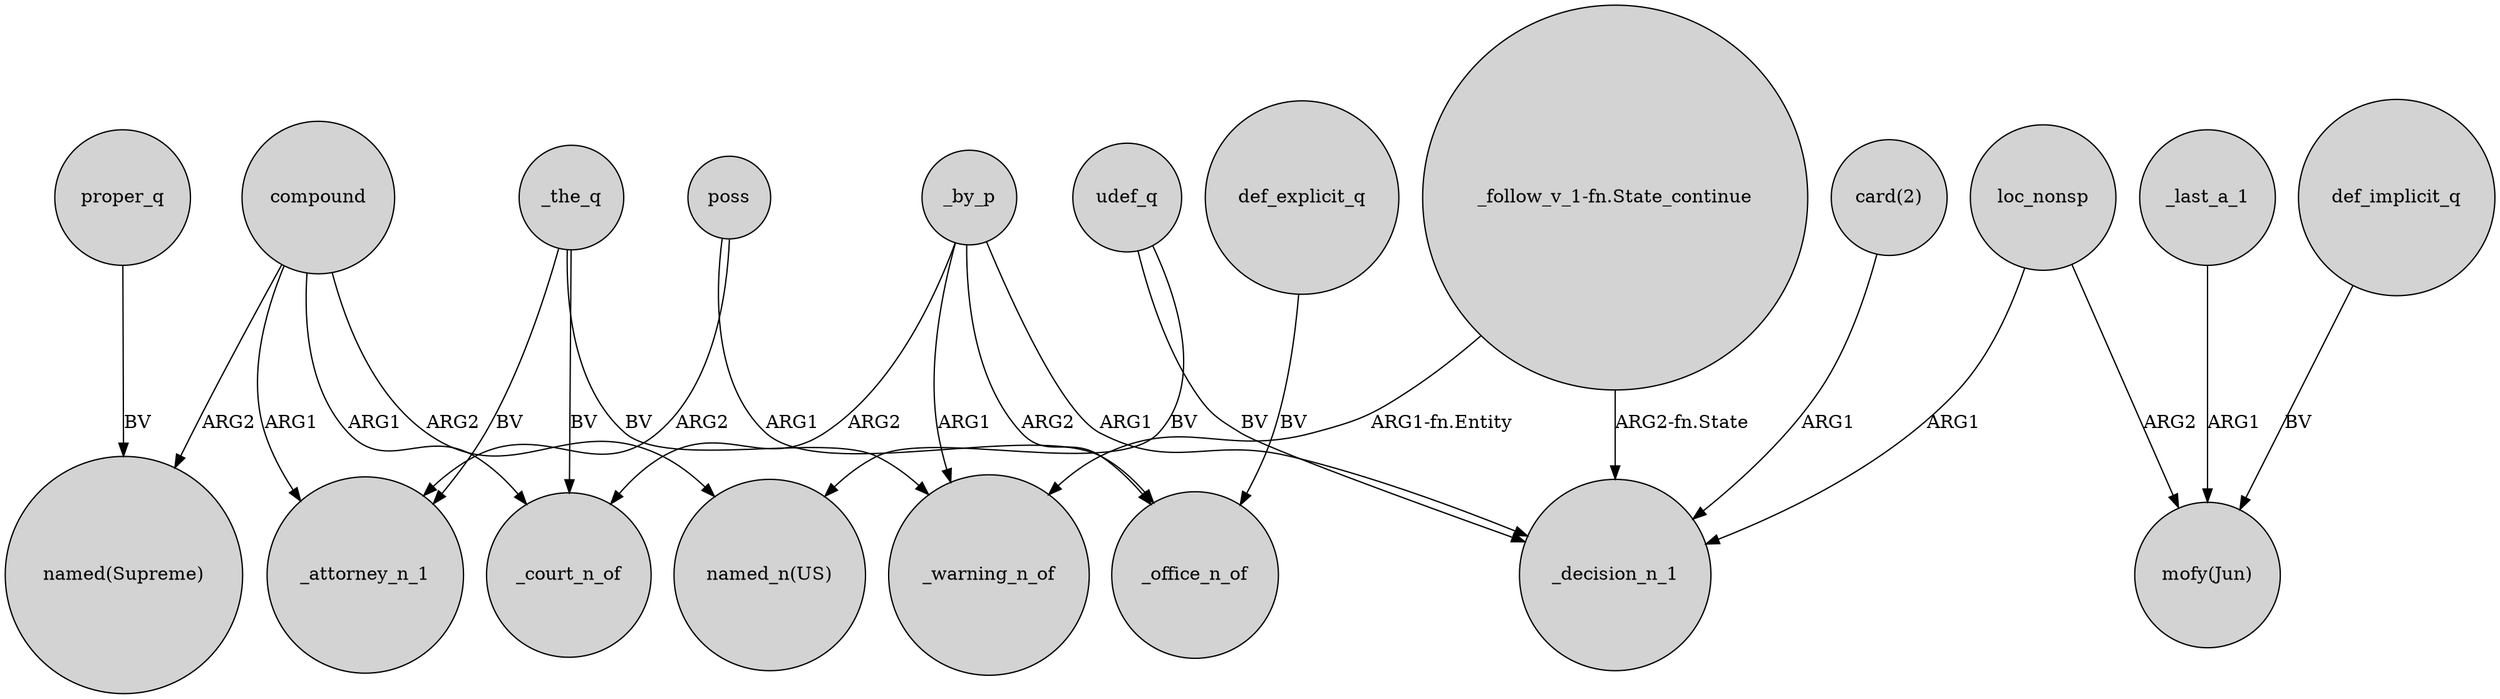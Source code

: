digraph {
	node [shape=circle style=filled]
	_the_q -> _attorney_n_1 [label=BV]
	_the_q -> _warning_n_of [label=BV]
	_by_p -> _office_n_of [label=ARG2]
	loc_nonsp -> _decision_n_1 [label=ARG1]
	compound -> "named(Supreme)" [label=ARG2]
	compound -> _attorney_n_1 [label=ARG1]
	poss -> _attorney_n_1 [label=ARG2]
	"_follow_v_1-fn.State_continue" -> _decision_n_1 [label="ARG2-fn.State"]
	_by_p -> _court_n_of [label=ARG2]
	_by_p -> _warning_n_of [label=ARG1]
	"_follow_v_1-fn.State_continue" -> _warning_n_of [label="ARG1-fn.Entity"]
	def_implicit_q -> "mofy(Jun)" [label=BV]
	poss -> _office_n_of [label=ARG1]
	_last_a_1 -> "mofy(Jun)" [label=ARG1]
	loc_nonsp -> "mofy(Jun)" [label=ARG2]
	compound -> _court_n_of [label=ARG1]
	udef_q -> _decision_n_1 [label=BV]
	_by_p -> _decision_n_1 [label=ARG1]
	_the_q -> _court_n_of [label=BV]
	def_explicit_q -> _office_n_of [label=BV]
	"card(2)" -> _decision_n_1 [label=ARG1]
	proper_q -> "named(Supreme)" [label=BV]
	compound -> "named_n(US)" [label=ARG2]
	udef_q -> "named_n(US)" [label=BV]
}
